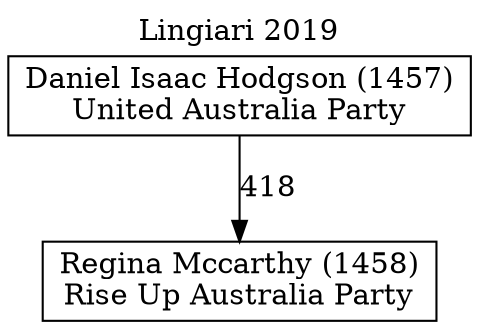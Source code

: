 // House preference flow
digraph "Regina Mccarthy (1458)_Lingiari_2019" {
	graph [label="Lingiari 2019" labelloc=t mclimit=10]
	node [shape=box]
	"Regina Mccarthy (1458)" [label="Regina Mccarthy (1458)
Rise Up Australia Party"]
	"Daniel Isaac Hodgson (1457)" [label="Daniel Isaac Hodgson (1457)
United Australia Party"]
	"Daniel Isaac Hodgson (1457)" -> "Regina Mccarthy (1458)" [label=418]
}
